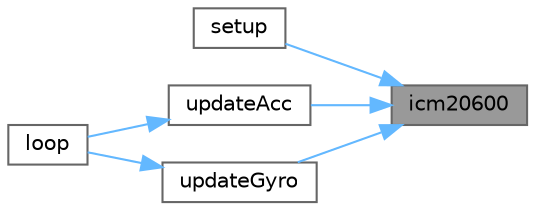 digraph "icm20600"
{
 // LATEX_PDF_SIZE
  bgcolor="transparent";
  edge [fontname=Helvetica,fontsize=10,labelfontname=Helvetica,labelfontsize=10];
  node [fontname=Helvetica,fontsize=10,shape=box,height=0.2,width=0.4];
  rankdir="RL";
  Node1 [label="icm20600",height=0.2,width=0.4,color="gray40", fillcolor="grey60", style="filled", fontcolor="black",tooltip=" "];
  Node1 -> Node2 [dir="back",color="steelblue1",style="solid"];
  Node2 [label="setup",height=0.2,width=0.4,color="grey40", fillcolor="white", style="filled",URL="$master_8ino.html#a4fc01d736fe50cf5b977f755b675f11d",tooltip="This function when the bord start and setup the bluetooth connection with Grove - Serial Bluetooth v3..."];
  Node1 -> Node3 [dir="back",color="steelblue1",style="solid"];
  Node3 [label="updateAcc",height=0.2,width=0.4,color="grey40", fillcolor="white", style="filled",URL="$master_8ino.html#a0de4860fad8b565f2690e4a36ad583ea",tooltip="This read the Accelaeration from the 9DOF."];
  Node3 -> Node4 [dir="back",color="steelblue1",style="solid"];
  Node4 [label="loop",height=0.2,width=0.4,color="grey40", fillcolor="white", style="filled",URL="$master_8ino.html#afe461d27b9c48d5921c00d521181f12f",tooltip="This is the loop that is run everything."];
  Node1 -> Node5 [dir="back",color="steelblue1",style="solid"];
  Node5 [label="updateGyro",height=0.2,width=0.4,color="grey40", fillcolor="white", style="filled",URL="$master_8ino.html#a2ed3b8b52650ae2ff837d66dc3dde7f8",tooltip="This read the Gyroscope from the 9DOF."];
  Node5 -> Node4 [dir="back",color="steelblue1",style="solid"];
}
